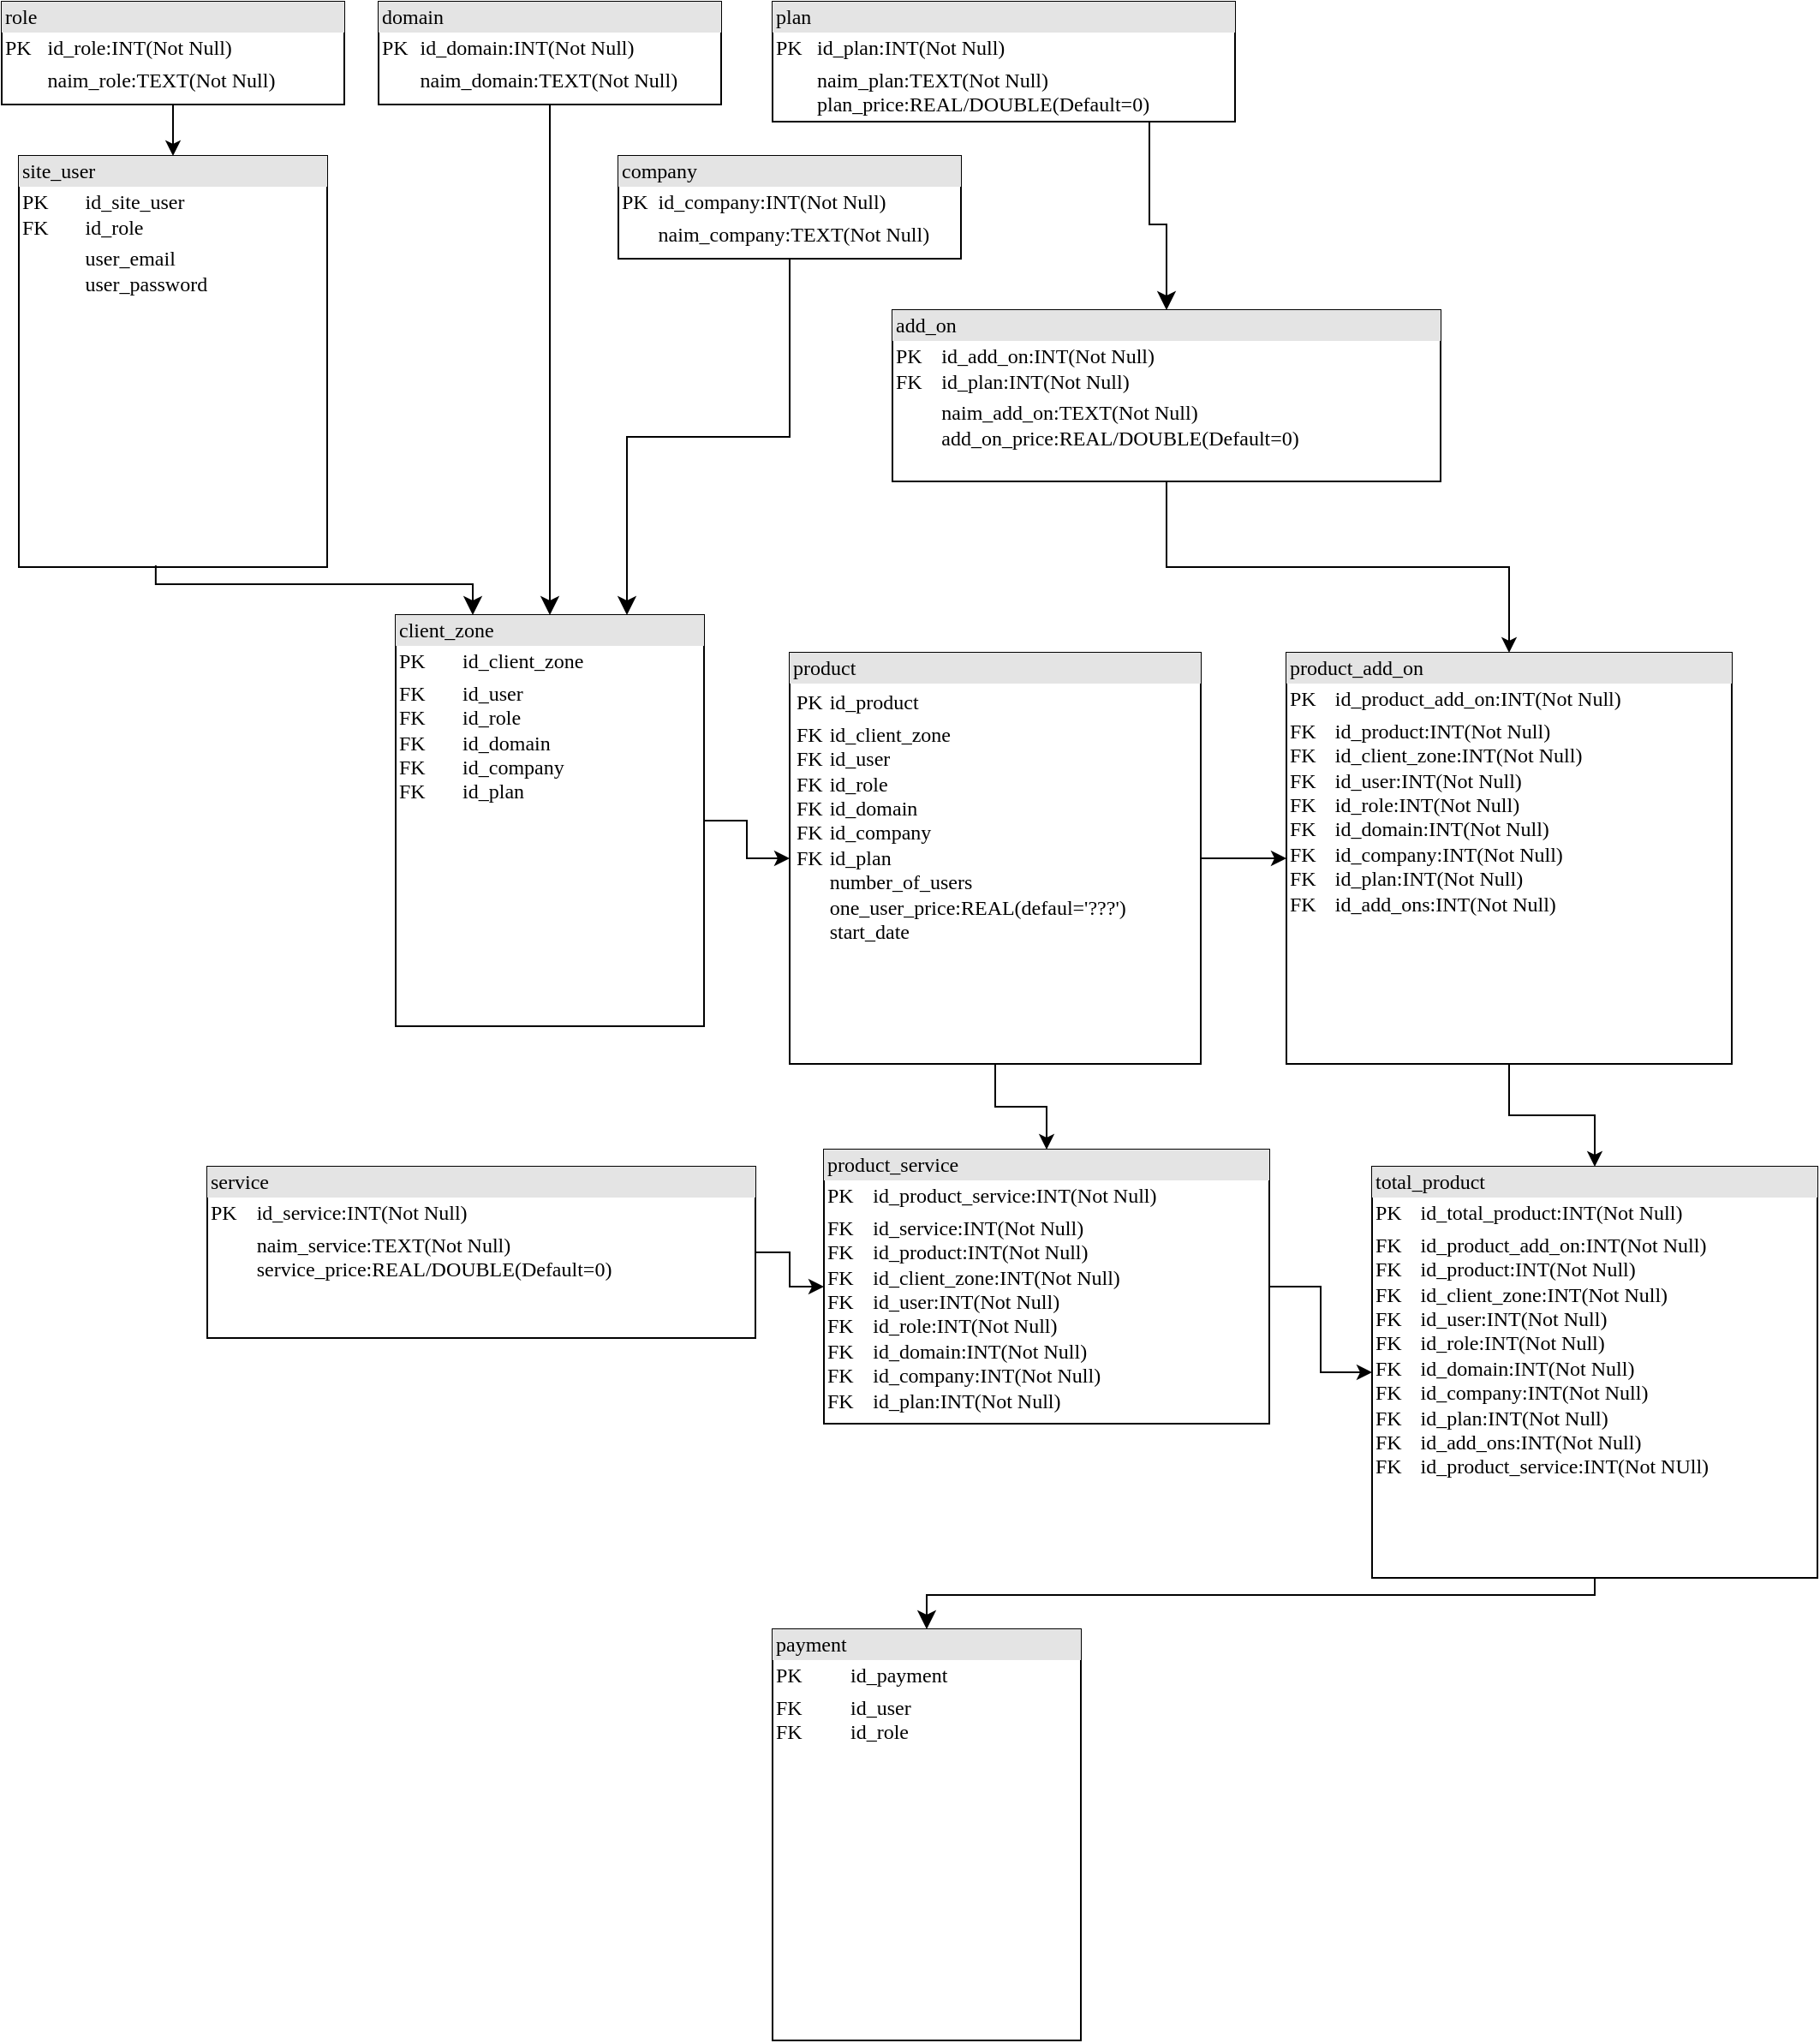 <mxfile version="24.7.6">
  <diagram name="Page-1" id="2ca16b54-16f6-2749-3443-fa8db7711227">
    <mxGraphModel dx="2049" dy="1066" grid="1" gridSize="10" guides="1" tooltips="1" connect="1" arrows="1" fold="1" page="1" pageScale="1" pageWidth="1100" pageHeight="850" background="none" math="0" shadow="0">
      <root>
        <mxCell id="0" />
        <mxCell id="1" parent="0" />
        <mxCell id="AzIVrKy-8qw924ALMH5h-3" value="&lt;div style=&quot;box-sizing: border-box ; width: 100% ; background: #e4e4e4 ; padding: 2px&quot;&gt;payment&lt;/div&gt;&lt;table style=&quot;width: 100% ; font-size: 1em&quot; cellpadding=&quot;2&quot; cellspacing=&quot;0&quot;&gt;&lt;tbody&gt;&lt;tr&gt;&lt;td&gt;PK&lt;/td&gt;&lt;td&gt;id_payment&lt;/td&gt;&lt;/tr&gt;&lt;tr&gt;&lt;td&gt;FK&lt;br&gt;FK&lt;/td&gt;&lt;td&gt;id_user&lt;br&gt;id_role&lt;/td&gt;&lt;/tr&gt;&lt;tr&gt;&lt;td&gt;&lt;/td&gt;&lt;td&gt;&lt;/td&gt;&lt;/tr&gt;&lt;/tbody&gt;&lt;/table&gt;" style="verticalAlign=top;align=left;overflow=fill;html=1;rounded=0;shadow=0;comic=0;labelBackgroundColor=none;strokeWidth=1;fontFamily=Verdana;fontSize=12" vertex="1" parent="1">
          <mxGeometry x="540" y="970" width="180" height="240" as="geometry" />
        </mxCell>
        <mxCell id="AzIVrKy-8qw924ALMH5h-4" value="&lt;div style=&quot;box-sizing: border-box ; width: 100% ; background: #e4e4e4 ; padding: 2px&quot;&gt;site_user&lt;/div&gt;&lt;table style=&quot;width: 100% ; font-size: 1em&quot; cellpadding=&quot;2&quot; cellspacing=&quot;0&quot;&gt;&lt;tbody&gt;&lt;tr&gt;&lt;td&gt;PK&lt;br&gt;FK&lt;/td&gt;&lt;td&gt;id_site_user&lt;br&gt;id_role&lt;/td&gt;&lt;/tr&gt;&lt;tr&gt;&lt;td&gt;&lt;br&gt;&lt;/td&gt;&lt;td&gt;user_email&lt;br&gt;user_password&lt;br&gt;&lt;br&gt;&lt;/td&gt;&lt;/tr&gt;&lt;tr&gt;&lt;td&gt;&lt;/td&gt;&lt;td&gt;&lt;/td&gt;&lt;/tr&gt;&lt;/tbody&gt;&lt;/table&gt;" style="verticalAlign=top;align=left;overflow=fill;html=1;rounded=0;shadow=0;comic=0;labelBackgroundColor=none;strokeWidth=1;fontFamily=Verdana;fontSize=12" vertex="1" parent="1">
          <mxGeometry x="100" y="110" width="180" height="240" as="geometry" />
        </mxCell>
        <mxCell id="AzIVrKy-8qw924ALMH5h-10" value="" style="edgeStyle=orthogonalEdgeStyle;rounded=0;orthogonalLoop=1;jettySize=auto;html=1;" edge="1" parent="1" source="AzIVrKy-8qw924ALMH5h-5" target="AzIVrKy-8qw924ALMH5h-4">
          <mxGeometry relative="1" as="geometry" />
        </mxCell>
        <mxCell id="AzIVrKy-8qw924ALMH5h-5" value="&lt;div style=&quot;box-sizing: border-box ; width: 100% ; background: #e4e4e4 ; padding: 2px&quot;&gt;role&lt;/div&gt;&lt;table style=&quot;width: 100% ; font-size: 1em&quot; cellpadding=&quot;2&quot; cellspacing=&quot;0&quot;&gt;&lt;tbody&gt;&lt;tr&gt;&lt;td&gt;PK&lt;/td&gt;&lt;td&gt;id_role:INT(Not Null)&lt;/td&gt;&lt;/tr&gt;&lt;tr&gt;&lt;td&gt;&lt;br&gt;&lt;/td&gt;&lt;td&gt;naim_role:TEXT(Not Null)&lt;/td&gt;&lt;/tr&gt;&lt;tr&gt;&lt;td&gt;&lt;/td&gt;&lt;td&gt;&lt;/td&gt;&lt;/tr&gt;&lt;/tbody&gt;&lt;/table&gt;" style="verticalAlign=top;align=left;overflow=fill;html=1;rounded=0;shadow=0;comic=0;labelBackgroundColor=none;strokeWidth=1;fontFamily=Verdana;fontSize=12" vertex="1" parent="1">
          <mxGeometry x="90" y="20" width="200" height="60" as="geometry" />
        </mxCell>
        <mxCell id="AzIVrKy-8qw924ALMH5h-11" value="&lt;div style=&quot;box-sizing: border-box ; width: 100% ; background: #e4e4e4 ; padding: 2px&quot;&gt;domain&lt;/div&gt;&lt;table style=&quot;width: 100% ; font-size: 1em&quot; cellpadding=&quot;2&quot; cellspacing=&quot;0&quot;&gt;&lt;tbody&gt;&lt;tr&gt;&lt;td&gt;PK&lt;/td&gt;&lt;td&gt;id_domain:INT(Not Null)&lt;/td&gt;&lt;/tr&gt;&lt;tr&gt;&lt;td&gt;&lt;br&gt;&lt;/td&gt;&lt;td&gt;naim_domain:TEXT(Not Null)&lt;/td&gt;&lt;/tr&gt;&lt;tr&gt;&lt;td&gt;&lt;/td&gt;&lt;td&gt;&lt;/td&gt;&lt;/tr&gt;&lt;/tbody&gt;&lt;/table&gt;" style="verticalAlign=top;align=left;overflow=fill;html=1;rounded=0;shadow=0;comic=0;labelBackgroundColor=none;strokeWidth=1;fontFamily=Verdana;fontSize=12" vertex="1" parent="1">
          <mxGeometry x="310" y="20" width="200" height="60" as="geometry" />
        </mxCell>
        <mxCell id="AzIVrKy-8qw924ALMH5h-29" value="" style="edgeStyle=orthogonalEdgeStyle;rounded=0;orthogonalLoop=1;jettySize=auto;html=1;" edge="1" parent="1" source="AzIVrKy-8qw924ALMH5h-12" target="AzIVrKy-8qw924ALMH5h-28">
          <mxGeometry relative="1" as="geometry" />
        </mxCell>
        <mxCell id="AzIVrKy-8qw924ALMH5h-12" value="&lt;div style=&quot;box-sizing: border-box ; width: 100% ; background: #e4e4e4 ; padding: 2px&quot;&gt;client_zone&lt;/div&gt;&lt;table style=&quot;width: 100% ; font-size: 1em&quot; cellpadding=&quot;2&quot; cellspacing=&quot;0&quot;&gt;&lt;tbody&gt;&lt;tr&gt;&lt;td&gt;PK&lt;/td&gt;&lt;td&gt;id_client_zone&lt;/td&gt;&lt;/tr&gt;&lt;tr&gt;&lt;td&gt;FK&lt;br&gt;FK&lt;br&gt;FK&lt;br&gt;FK&lt;br&gt;FK&lt;/td&gt;&lt;td&gt;id_user&lt;br&gt;id_role&lt;br&gt;id_domain&lt;br&gt;id_company&lt;br&gt;id_plan&lt;/td&gt;&lt;/tr&gt;&lt;tr&gt;&lt;td&gt;&lt;/td&gt;&lt;td&gt;&lt;/td&gt;&lt;/tr&gt;&lt;/tbody&gt;&lt;/table&gt;" style="verticalAlign=top;align=left;overflow=fill;html=1;rounded=0;shadow=0;comic=0;labelBackgroundColor=none;strokeWidth=1;fontFamily=Verdana;fontSize=12" vertex="1" parent="1">
          <mxGeometry x="320" y="378" width="180" height="240" as="geometry" />
        </mxCell>
        <mxCell id="AzIVrKy-8qw924ALMH5h-13" value="" style="edgeStyle=elbowEdgeStyle;elbow=vertical;endArrow=classic;html=1;curved=0;rounded=0;endSize=8;startSize=8;entryX=0.5;entryY=0;entryDx=0;entryDy=0;exitX=0.5;exitY=1;exitDx=0;exitDy=0;" edge="1" parent="1" source="AzIVrKy-8qw924ALMH5h-11" target="AzIVrKy-8qw924ALMH5h-12">
          <mxGeometry width="50" height="50" relative="1" as="geometry">
            <mxPoint x="485" y="260" as="sourcePoint" />
            <mxPoint x="535" y="210" as="targetPoint" />
          </mxGeometry>
        </mxCell>
        <mxCell id="AzIVrKy-8qw924ALMH5h-14" value="" style="edgeStyle=elbowEdgeStyle;elbow=vertical;endArrow=classic;html=1;curved=0;rounded=0;endSize=8;startSize=8;exitX=0.444;exitY=0.996;exitDx=0;exitDy=0;entryX=0.25;entryY=0;entryDx=0;entryDy=0;exitPerimeter=0;" edge="1" parent="1" source="AzIVrKy-8qw924ALMH5h-4" target="AzIVrKy-8qw924ALMH5h-12">
          <mxGeometry width="50" height="50" relative="1" as="geometry">
            <mxPoint x="310" y="290" as="sourcePoint" />
            <mxPoint x="360" y="240" as="targetPoint" />
            <Array as="points">
              <mxPoint x="280" y="360" />
            </Array>
          </mxGeometry>
        </mxCell>
        <mxCell id="AzIVrKy-8qw924ALMH5h-16" value="&lt;div style=&quot;box-sizing: border-box ; width: 100% ; background: #e4e4e4 ; padding: 2px&quot;&gt;company&lt;/div&gt;&lt;table style=&quot;width: 100% ; font-size: 1em&quot; cellpadding=&quot;2&quot; cellspacing=&quot;0&quot;&gt;&lt;tbody&gt;&lt;tr&gt;&lt;td&gt;PK&lt;/td&gt;&lt;td&gt;id_company:INT(Not Null)&lt;/td&gt;&lt;/tr&gt;&lt;tr&gt;&lt;td&gt;&lt;br&gt;&lt;/td&gt;&lt;td&gt;naim_company:TEXT(Not Null)&lt;/td&gt;&lt;/tr&gt;&lt;tr&gt;&lt;td&gt;&lt;/td&gt;&lt;td&gt;&lt;/td&gt;&lt;/tr&gt;&lt;/tbody&gt;&lt;/table&gt;" style="verticalAlign=top;align=left;overflow=fill;html=1;rounded=0;shadow=0;comic=0;labelBackgroundColor=none;strokeWidth=1;fontFamily=Verdana;fontSize=12" vertex="1" parent="1">
          <mxGeometry x="450" y="110" width="200" height="60" as="geometry" />
        </mxCell>
        <mxCell id="AzIVrKy-8qw924ALMH5h-17" value="" style="edgeStyle=elbowEdgeStyle;elbow=vertical;endArrow=classic;html=1;curved=0;rounded=0;endSize=8;startSize=8;exitX=0.5;exitY=1;exitDx=0;exitDy=0;entryX=0.75;entryY=0;entryDx=0;entryDy=0;" edge="1" parent="1" source="AzIVrKy-8qw924ALMH5h-16" target="AzIVrKy-8qw924ALMH5h-12">
          <mxGeometry width="50" height="50" relative="1" as="geometry">
            <mxPoint x="570" y="280" as="sourcePoint" />
            <mxPoint x="620" y="230" as="targetPoint" />
          </mxGeometry>
        </mxCell>
        <mxCell id="AzIVrKy-8qw924ALMH5h-19" value="&lt;div style=&quot;box-sizing: border-box ; width: 100% ; background: #e4e4e4 ; padding: 2px&quot;&gt;plan&lt;/div&gt;&lt;table style=&quot;width: 100% ; font-size: 1em&quot; cellpadding=&quot;2&quot; cellspacing=&quot;0&quot;&gt;&lt;tbody&gt;&lt;tr&gt;&lt;td&gt;PK&lt;/td&gt;&lt;td&gt;id_plan:INT(Not Null)&lt;/td&gt;&lt;/tr&gt;&lt;tr&gt;&lt;td&gt;&lt;br&gt;&lt;/td&gt;&lt;td&gt;naim_plan:TEXT(Not Null)&lt;br&gt;plan_price:REAL/DOUBLE(Default=0)&lt;/td&gt;&lt;/tr&gt;&lt;/tbody&gt;&lt;/table&gt;" style="verticalAlign=top;align=left;overflow=fill;html=1;rounded=0;shadow=0;comic=0;labelBackgroundColor=none;strokeWidth=1;fontFamily=Verdana;fontSize=12" vertex="1" parent="1">
          <mxGeometry x="540" y="20" width="270" height="70" as="geometry" />
        </mxCell>
        <mxCell id="AzIVrKy-8qw924ALMH5h-26" value="" style="edgeStyle=orthogonalEdgeStyle;rounded=0;orthogonalLoop=1;jettySize=auto;html=1;" edge="1" parent="1" source="AzIVrKy-8qw924ALMH5h-20" target="AzIVrKy-8qw924ALMH5h-25">
          <mxGeometry relative="1" as="geometry" />
        </mxCell>
        <mxCell id="AzIVrKy-8qw924ALMH5h-20" value="&lt;div style=&quot;box-sizing: border-box ; width: 100% ; background: #e4e4e4 ; padding: 2px&quot;&gt;add_on&lt;/div&gt;&lt;table style=&quot;width: 100% ; font-size: 1em&quot; cellpadding=&quot;2&quot; cellspacing=&quot;0&quot;&gt;&lt;tbody&gt;&lt;tr&gt;&lt;td&gt;PK&lt;br&gt;FK&lt;/td&gt;&lt;td&gt;id_add_on:INT(Not Null)&lt;br&gt;id_plan:INT(Not Null)&lt;br&gt;&lt;/td&gt;&lt;/tr&gt;&lt;tr&gt;&lt;td&gt;&lt;br&gt;&lt;/td&gt;&lt;td&gt;naim_add_on:TEXT(Not Null)&lt;br&gt;add_on_price:REAL/DOUBLE(Default=0)&lt;br&gt;&lt;/td&gt;&lt;/tr&gt;&lt;/tbody&gt;&lt;/table&gt;" style="verticalAlign=top;align=left;overflow=fill;html=1;rounded=0;shadow=0;comic=0;labelBackgroundColor=none;strokeWidth=1;fontFamily=Verdana;fontSize=12" vertex="1" parent="1">
          <mxGeometry x="610" y="200" width="320" height="100" as="geometry" />
        </mxCell>
        <mxCell id="AzIVrKy-8qw924ALMH5h-22" value="" style="edgeStyle=segmentEdgeStyle;endArrow=classic;html=1;curved=0;rounded=0;endSize=8;startSize=8;exitX=0.5;exitY=1;exitDx=0;exitDy=0;entryX=0.5;entryY=0;entryDx=0;entryDy=0;" edge="1" parent="1" source="AzIVrKy-8qw924ALMH5h-19" target="AzIVrKy-8qw924ALMH5h-20">
          <mxGeometry width="50" height="50" relative="1" as="geometry">
            <mxPoint x="590" y="430" as="sourcePoint" />
            <mxPoint x="500" y="400" as="targetPoint" />
            <Array as="points">
              <mxPoint x="760" y="90" />
              <mxPoint x="760" y="150" />
              <mxPoint x="770" y="150" />
            </Array>
          </mxGeometry>
        </mxCell>
        <mxCell id="AzIVrKy-8qw924ALMH5h-37" value="" style="edgeStyle=orthogonalEdgeStyle;rounded=0;orthogonalLoop=1;jettySize=auto;html=1;" edge="1" parent="1" source="AzIVrKy-8qw924ALMH5h-25" target="AzIVrKy-8qw924ALMH5h-35">
          <mxGeometry relative="1" as="geometry" />
        </mxCell>
        <mxCell id="AzIVrKy-8qw924ALMH5h-25" value="&lt;div style=&quot;box-sizing: border-box ; width: 100% ; background: #e4e4e4 ; padding: 2px&quot;&gt;product_add_on&lt;/div&gt;&lt;table style=&quot;width: 100% ; font-size: 1em&quot; cellpadding=&quot;2&quot; cellspacing=&quot;0&quot;&gt;&lt;tbody&gt;&lt;tr&gt;&lt;td&gt;PK&lt;/td&gt;&lt;td&gt;id_product_add_on:INT(Not Null)&lt;/td&gt;&lt;/tr&gt;&lt;tr&gt;&lt;td&gt;FK&lt;br&gt;FK&lt;br&gt;FK&lt;br&gt;FK&lt;br&gt;FK&lt;br&gt;FK&lt;br&gt;FK&lt;br&gt;FK&lt;/td&gt;&lt;td&gt;id_product:INT(Not Null)&lt;br&gt;id_client_zone:INT(Not Null)&lt;br&gt;id_user:INT(Not Null)&lt;br&gt;id_role:INT(Not Null)&lt;br&gt;id_domain:INT(Not Null)&lt;br&gt;id_company:INT(Not Null)&lt;br&gt;id_plan:INT(Not Null)&lt;br&gt;id_add_ons:INT(Not Null)&lt;/td&gt;&lt;/tr&gt;&lt;tr&gt;&lt;td&gt;&lt;/td&gt;&lt;td&gt;&lt;/td&gt;&lt;/tr&gt;&lt;/tbody&gt;&lt;/table&gt;" style="verticalAlign=top;align=left;overflow=fill;html=1;rounded=0;shadow=0;comic=0;labelBackgroundColor=none;strokeWidth=1;fontFamily=Verdana;fontSize=12" vertex="1" parent="1">
          <mxGeometry x="840" y="400" width="260" height="240" as="geometry" />
        </mxCell>
        <mxCell id="AzIVrKy-8qw924ALMH5h-30" value="" style="edgeStyle=orthogonalEdgeStyle;rounded=0;orthogonalLoop=1;jettySize=auto;html=1;" edge="1" parent="1" source="AzIVrKy-8qw924ALMH5h-28" target="AzIVrKy-8qw924ALMH5h-25">
          <mxGeometry relative="1" as="geometry" />
        </mxCell>
        <mxCell id="AzIVrKy-8qw924ALMH5h-34" value="" style="edgeStyle=orthogonalEdgeStyle;rounded=0;orthogonalLoop=1;jettySize=auto;html=1;" edge="1" parent="1" source="AzIVrKy-8qw924ALMH5h-28" target="AzIVrKy-8qw924ALMH5h-31">
          <mxGeometry relative="1" as="geometry" />
        </mxCell>
        <mxCell id="AzIVrKy-8qw924ALMH5h-28" value="&lt;div style=&quot;box-sizing: border-box ; width: 100% ; background: #e4e4e4 ; padding: 2px&quot;&gt;product&lt;/div&gt;&lt;table style=&quot;width: 100% ; font-size: 1em&quot; cellpadding=&quot;2&quot; cellspacing=&quot;0&quot;&gt;&lt;tbody&gt;&lt;tr&gt;&lt;td&gt;&lt;table style=&quot;font-size: 1em; width: 180px;&quot; cellpadding=&quot;2&quot; cellspacing=&quot;0&quot;&gt;&lt;tbody&gt;&lt;tr&gt;&lt;td&gt;PK&lt;/td&gt;&lt;td&gt;id_product&lt;/td&gt;&lt;/tr&gt;&lt;tr&gt;&lt;td&gt;FK&lt;br&gt;FK&lt;br&gt;FK&lt;br&gt;FK&lt;br&gt;FK&lt;br&gt;FK&lt;br&gt;&lt;br&gt;&lt;br&gt;&lt;br&gt;&lt;/td&gt;&lt;td&gt;id_client_zone&lt;br&gt;id_user&lt;br&gt;id_role&lt;br&gt;id_domain&lt;br&gt;id_company&lt;br&gt;id_plan&lt;br&gt;number_of_users&lt;br&gt;one_user_price:REAL(defaul=&#39;???&#39;)&lt;br&gt;start_date&lt;/td&gt;&lt;/tr&gt;&lt;/tbody&gt;&lt;/table&gt;&lt;/td&gt;&lt;td&gt;&lt;br&gt;&lt;/td&gt;&lt;/tr&gt;&lt;tr&gt;&lt;td&gt;&lt;/td&gt;&lt;td&gt;&lt;/td&gt;&lt;/tr&gt;&lt;/tbody&gt;&lt;/table&gt;" style="verticalAlign=top;align=left;overflow=fill;html=1;rounded=0;shadow=0;comic=0;labelBackgroundColor=none;strokeWidth=1;fontFamily=Verdana;fontSize=12" vertex="1" parent="1">
          <mxGeometry x="550" y="400" width="240" height="240" as="geometry" />
        </mxCell>
        <mxCell id="AzIVrKy-8qw924ALMH5h-36" value="" style="edgeStyle=orthogonalEdgeStyle;rounded=0;orthogonalLoop=1;jettySize=auto;html=1;" edge="1" parent="1" source="AzIVrKy-8qw924ALMH5h-31" target="AzIVrKy-8qw924ALMH5h-35">
          <mxGeometry relative="1" as="geometry" />
        </mxCell>
        <mxCell id="AzIVrKy-8qw924ALMH5h-31" value="&lt;div style=&quot;box-sizing: border-box ; width: 100% ; background: #e4e4e4 ; padding: 2px&quot;&gt;product_service&lt;/div&gt;&lt;table style=&quot;width: 100% ; font-size: 1em&quot; cellpadding=&quot;2&quot; cellspacing=&quot;0&quot;&gt;&lt;tbody&gt;&lt;tr&gt;&lt;td&gt;PK&lt;/td&gt;&lt;td&gt;id_product_service:INT(Not Null)&lt;/td&gt;&lt;/tr&gt;&lt;tr&gt;&lt;td&gt;FK&lt;br&gt;FK&lt;br&gt;FK&lt;br&gt;FK&lt;br&gt;FK&lt;br&gt;FK&lt;br&gt;FK&lt;br&gt;FK&lt;br&gt;&lt;/td&gt;&lt;td&gt;id_service:INT(Not Null)&lt;br&gt;id_product:INT(Not Null)&lt;br&gt;id_client_zone:INT(Not Null)&lt;br&gt;id_user:INT(Not Null)&lt;br&gt;id_role:INT(Not Null)&lt;br&gt;id_domain:INT(Not Null)&lt;br&gt;id_company:INT(Not Null)&lt;br&gt;id_plan:INT(Not Null)&lt;br&gt;&lt;/td&gt;&lt;/tr&gt;&lt;tr&gt;&lt;td&gt;&lt;/td&gt;&lt;td&gt;&lt;/td&gt;&lt;/tr&gt;&lt;/tbody&gt;&lt;/table&gt;" style="verticalAlign=top;align=left;overflow=fill;html=1;rounded=0;shadow=0;comic=0;labelBackgroundColor=none;strokeWidth=1;fontFamily=Verdana;fontSize=12" vertex="1" parent="1">
          <mxGeometry x="570" y="690" width="260" height="160" as="geometry" />
        </mxCell>
        <mxCell id="AzIVrKy-8qw924ALMH5h-33" value="" style="edgeStyle=orthogonalEdgeStyle;rounded=0;orthogonalLoop=1;jettySize=auto;html=1;" edge="1" parent="1" source="AzIVrKy-8qw924ALMH5h-32" target="AzIVrKy-8qw924ALMH5h-31">
          <mxGeometry relative="1" as="geometry" />
        </mxCell>
        <mxCell id="AzIVrKy-8qw924ALMH5h-32" value="&lt;div style=&quot;box-sizing: border-box ; width: 100% ; background: #e4e4e4 ; padding: 2px&quot;&gt;service&lt;/div&gt;&lt;table style=&quot;width: 100% ; font-size: 1em&quot; cellpadding=&quot;2&quot; cellspacing=&quot;0&quot;&gt;&lt;tbody&gt;&lt;tr&gt;&lt;td&gt;PK&lt;br&gt;&lt;/td&gt;&lt;td&gt;id_service:INT(Not Null)&lt;br&gt;&lt;/td&gt;&lt;/tr&gt;&lt;tr&gt;&lt;td&gt;&lt;br&gt;&lt;/td&gt;&lt;td&gt;naim_service:TEXT(Not Null)&lt;br&gt;service_price:REAL/DOUBLE(Default=0)&lt;br&gt;&lt;/td&gt;&lt;/tr&gt;&lt;/tbody&gt;&lt;/table&gt;" style="verticalAlign=top;align=left;overflow=fill;html=1;rounded=0;shadow=0;comic=0;labelBackgroundColor=none;strokeWidth=1;fontFamily=Verdana;fontSize=12" vertex="1" parent="1">
          <mxGeometry x="210" y="700" width="320" height="100" as="geometry" />
        </mxCell>
        <mxCell id="AzIVrKy-8qw924ALMH5h-35" value="&lt;div style=&quot;box-sizing: border-box ; width: 100% ; background: #e4e4e4 ; padding: 2px&quot;&gt;total_product&lt;/div&gt;&lt;table style=&quot;width: 100% ; font-size: 1em&quot; cellpadding=&quot;2&quot; cellspacing=&quot;0&quot;&gt;&lt;tbody&gt;&lt;tr&gt;&lt;td&gt;PK&lt;/td&gt;&lt;td&gt;id_total_product:INT(Not Null)&lt;/td&gt;&lt;/tr&gt;&lt;tr&gt;&lt;td&gt;FK&lt;br&gt;FK&lt;br&gt;FK&lt;br&gt;FK&lt;br&gt;FK&lt;br&gt;FK&lt;br&gt;FK&lt;br&gt;FK&lt;br&gt;FK&lt;br&gt;FK&lt;/td&gt;&lt;td&gt;id_product_add_on:INT(Not Null)&lt;br&gt;id_product:INT(Not Null)&lt;br&gt;id_client_zone:INT(Not Null)&lt;br&gt;id_user:INT(Not Null)&lt;br&gt;id_role:INT(Not Null)&lt;br&gt;id_domain:INT(Not Null)&lt;br&gt;id_company:INT(Not Null)&lt;br&gt;id_plan:INT(Not Null)&lt;br&gt;id_add_ons:INT(Not Null)&lt;br&gt;id_product_service:INT(Not NUll)&lt;br&gt;&lt;/td&gt;&lt;/tr&gt;&lt;tr&gt;&lt;td&gt;&lt;/td&gt;&lt;td&gt;&lt;/td&gt;&lt;/tr&gt;&lt;/tbody&gt;&lt;/table&gt;" style="verticalAlign=top;align=left;overflow=fill;html=1;rounded=0;shadow=0;comic=0;labelBackgroundColor=none;strokeWidth=1;fontFamily=Verdana;fontSize=12" vertex="1" parent="1">
          <mxGeometry x="890" y="700" width="260" height="240" as="geometry" />
        </mxCell>
        <mxCell id="AzIVrKy-8qw924ALMH5h-38" value="" style="edgeStyle=segmentEdgeStyle;endArrow=classic;html=1;curved=0;rounded=0;endSize=8;startSize=8;exitX=0.5;exitY=1;exitDx=0;exitDy=0;entryX=0.5;entryY=0;entryDx=0;entryDy=0;" edge="1" parent="1" source="AzIVrKy-8qw924ALMH5h-35" target="AzIVrKy-8qw924ALMH5h-3">
          <mxGeometry width="50" height="50" relative="1" as="geometry">
            <mxPoint x="510" y="460" as="sourcePoint" />
            <mxPoint x="560" y="410" as="targetPoint" />
            <Array as="points">
              <mxPoint x="1020" y="950" />
              <mxPoint x="630" y="950" />
            </Array>
          </mxGeometry>
        </mxCell>
      </root>
    </mxGraphModel>
  </diagram>
</mxfile>
